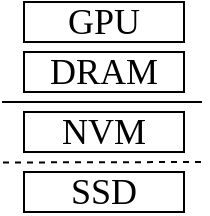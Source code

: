 <mxfile version="24.3.0" type="github">
  <diagram name="第 1 页" id="env60Y7bR4Y1RrnzOMXb">
    <mxGraphModel dx="324" dy="184" grid="1" gridSize="10" guides="1" tooltips="1" connect="1" arrows="1" fold="1" page="1" pageScale="1" pageWidth="827" pageHeight="1169" math="0" shadow="0">
      <root>
        <mxCell id="0" />
        <mxCell id="1" parent="0" />
        <mxCell id="qImI0eOTYTOGbndQ-ypk-1" value="&lt;font style=&quot;font-size: 18px;&quot; face=&quot;Times New Roman&quot;&gt;GPU&lt;/font&gt;" style="rounded=0;whiteSpace=wrap;html=1;" vertex="1" parent="1">
          <mxGeometry x="401" y="110" width="80" height="20" as="geometry" />
        </mxCell>
        <mxCell id="qImI0eOTYTOGbndQ-ypk-2" value="&lt;font face=&quot;Times New Roman&quot; style=&quot;font-size: 18px;&quot;&gt;DRAM&lt;/font&gt;" style="rounded=0;whiteSpace=wrap;html=1;strokeColor=default;align=center;verticalAlign=middle;fontFamily=Helvetica;fontSize=12;fontColor=default;fillColor=default;" vertex="1" parent="1">
          <mxGeometry x="401" y="135" width="80" height="20" as="geometry" />
        </mxCell>
        <mxCell id="qImI0eOTYTOGbndQ-ypk-3" value="&lt;font style=&quot;font-size: 18px;&quot; face=&quot;Times New Roman&quot;&gt;SSD&lt;/font&gt;" style="rounded=0;whiteSpace=wrap;html=1;" vertex="1" parent="1">
          <mxGeometry x="401" y="195" width="80" height="20" as="geometry" />
        </mxCell>
        <mxCell id="qImI0eOTYTOGbndQ-ypk-4" value="" style="endArrow=none;html=1;rounded=0;dashed=1;" edge="1" parent="1">
          <mxGeometry width="50" height="50" relative="1" as="geometry">
            <mxPoint x="390.5" y="190.24" as="sourcePoint" />
            <mxPoint x="491.5" y="190" as="targetPoint" />
          </mxGeometry>
        </mxCell>
        <mxCell id="qImI0eOTYTOGbndQ-ypk-5" value="&lt;font style=&quot;font-size: 18px;&quot; face=&quot;Times New Roman&quot;&gt;NVM&lt;/font&gt;" style="rounded=0;whiteSpace=wrap;html=1;" vertex="1" parent="1">
          <mxGeometry x="401" y="165" width="80" height="20" as="geometry" />
        </mxCell>
        <mxCell id="qImI0eOTYTOGbndQ-ypk-6" value="" style="endArrow=none;html=1;rounded=0;" edge="1" parent="1">
          <mxGeometry width="50" height="50" relative="1" as="geometry">
            <mxPoint x="390" y="160" as="sourcePoint" />
            <mxPoint x="490" y="160" as="targetPoint" />
          </mxGeometry>
        </mxCell>
      </root>
    </mxGraphModel>
  </diagram>
</mxfile>
